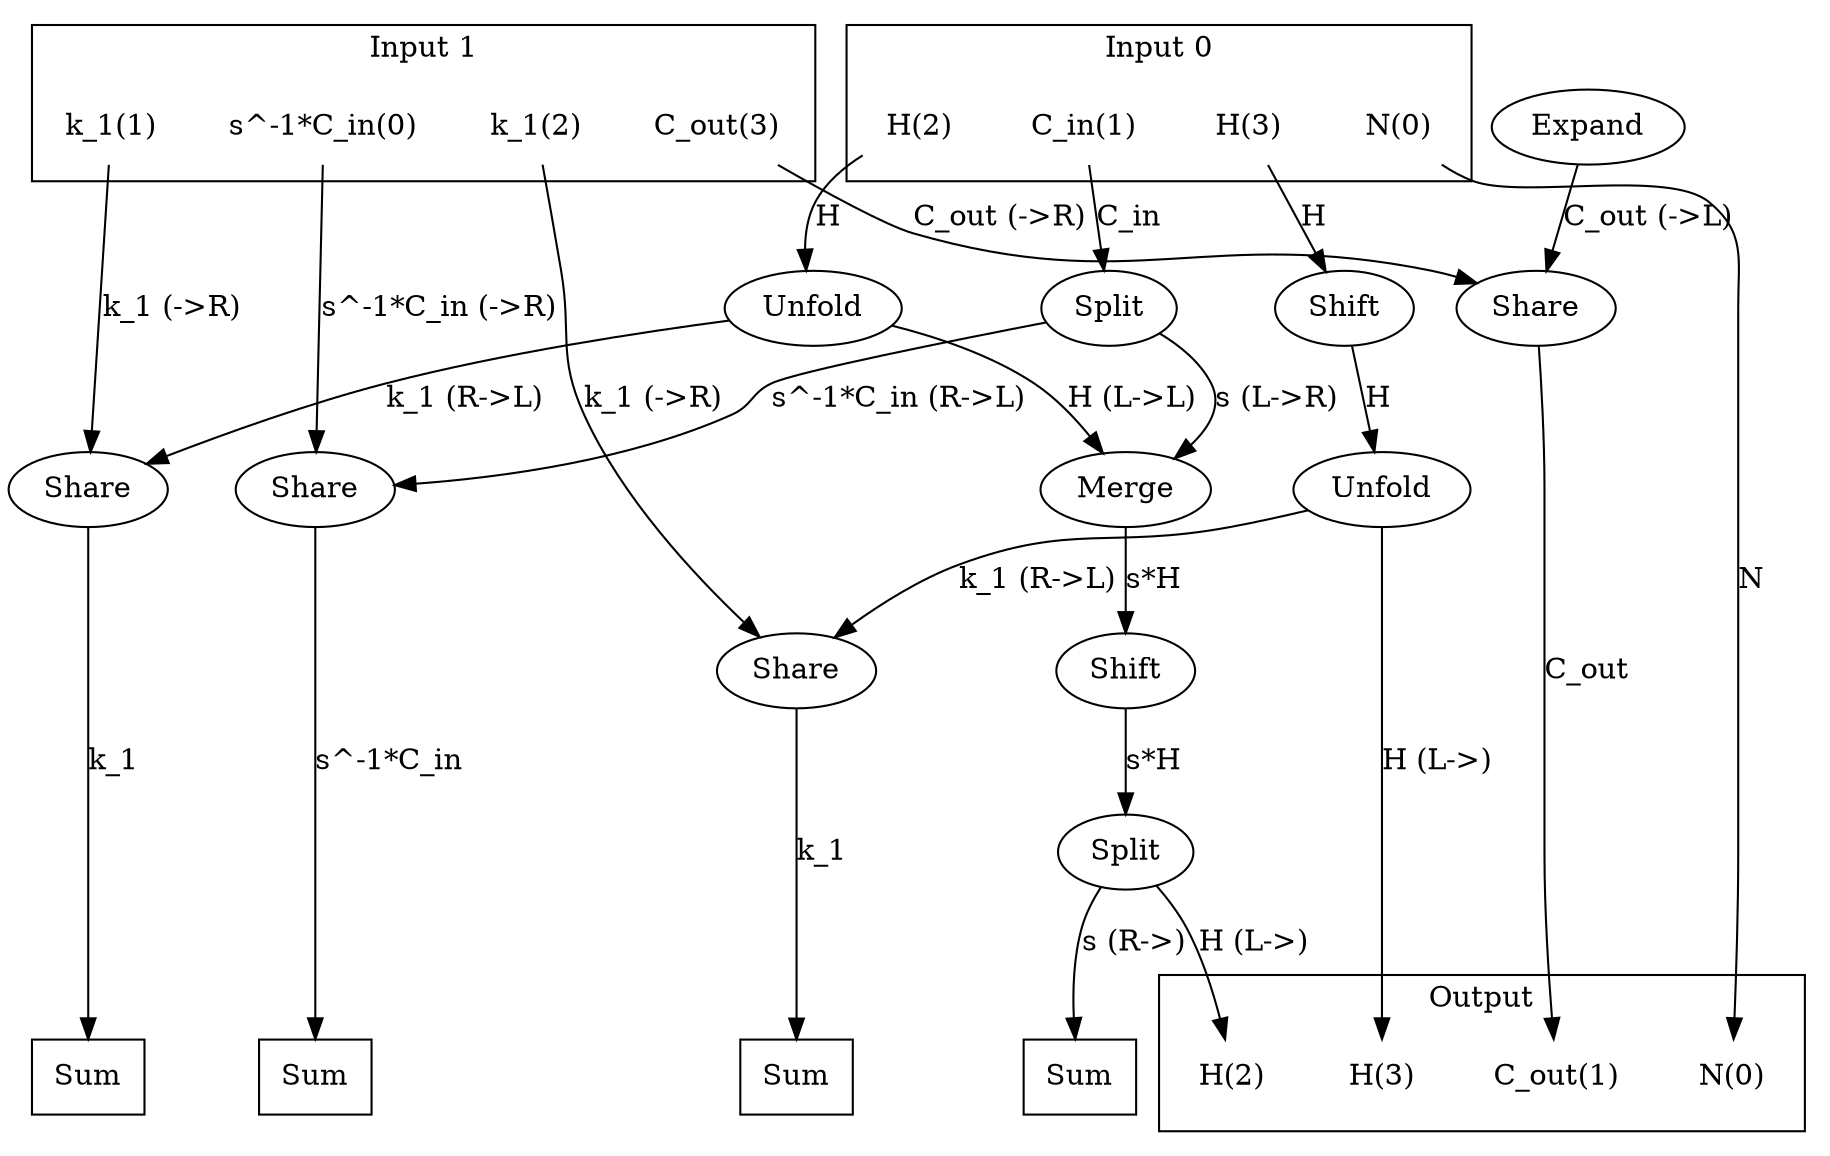 digraph kernel_generated {
newrank = true;
op_0x7f3398003bf0 [label="Split"];
op_0x7f33bc5440f0 [label="Split"];
op_0x7f34e8032b40 [label="Unfold"];
op_0x7f3510005840 [label="Share"];
op_0x7f35fc1e9fc0 [label="Unfold"];
op_0x7f3614025bf0 [label="Merge"];
op_0x7f3628004ad0 [label="Share"];
op_0x7f3628004d50 [label="Share"];
op_0x7f3668004000 [label="Share"];
op_0x7f36680046b8 [label="Expand"];
op_0x7f36680059d0 [label="Shift"];
op_0x7f36740a1e80 [label="Shift"];
reduce_0x7f2ec4002de8 [label="Sum", shape=box];
reduce_0x7f2ec4001998 [label="Sum", shape=box];
reduce_0x7f2ec40019b0 [label="Sum", shape=box];
reduce_0x7f2ec4005740 [label="Sum", shape=box];
subgraph cluster_out {
label = "Output";
out_0 [label="N(0)", shape=none];
out_1 [label="C_out(1)", shape=none];
out_2 [label="H(2)", shape=none];
out_3 [label="H(3)", shape=none];
}
{ rank = same;
reduce_0x7f2ec4002de8;
reduce_0x7f2ec4001998;
reduce_0x7f2ec40019b0;
reduce_0x7f2ec4005740;
out_0;
out_1;
out_2;
out_3;
}
subgraph cluster_in_0 {
label = "Input 0";
in_0_0 [label="N(0)", shape=none];
in_0_1 [label="C_in(1)", shape=none];
in_0_2 [label="H(2)", shape=none];
in_0_3 [label="H(3)", shape=none];
}
subgraph cluster_in_1 {
label = "Input 1";
in_1_0 [label="s^-1*C_in(0)", shape=none];
in_1_1 [label="k_1(1)", shape=none];
in_1_2 [label="k_1(2)", shape=none];
in_1_3 [label="C_out(3)", shape=none];
}
{ rank = same;
in_0_0;
in_0_1;
in_0_2;
in_0_3;
in_1_0;
in_1_1;
in_1_2;
in_1_3;
}
in_0_0 -> out_0 [label="N"];
in_0_1 -> op_0x7f33bc5440f0 [label="C_in"];
in_0_2 -> op_0x7f35fc1e9fc0 [label="H"];
in_0_3 -> op_0x7f36740a1e80 [label="H"];
in_1_0 -> op_0x7f3628004ad0 [label="s^-1*C_in (->R)"];
in_1_1 -> op_0x7f3628004d50 [label="k_1 (->R)"];
in_1_2 -> op_0x7f3510005840 [label="k_1 (->R)"];
in_1_3 -> op_0x7f3668004000 [label="C_out (->R)"];
op_0x7f3668004000 -> out_1 [label="C_out"];
op_0x7f3398003bf0 -> out_2 [label="H (L->)"];
op_0x7f34e8032b40 -> out_3 [label="H (L->)"];
op_0x7f3628004d50 -> reduce_0x7f2ec4001998 [label="k_1"];
op_0x7f3510005840 -> reduce_0x7f2ec40019b0 [label="k_1"];
op_0x7f3398003bf0 -> reduce_0x7f2ec4002de8 [label="s (R->)"];
op_0x7f3628004ad0 -> reduce_0x7f2ec4005740 [label="s^-1*C_in"];
op_0x7f36680059d0 -> op_0x7f3398003bf0 [label="s*H"];
op_0x7f36740a1e80 -> op_0x7f34e8032b40 [label="H"];
op_0x7f34e8032b40 -> op_0x7f3510005840 [label="k_1 (R->L)"];
op_0x7f35fc1e9fc0 -> op_0x7f3614025bf0 [label="H (L->L)"];
op_0x7f33bc5440f0 -> op_0x7f3614025bf0 [label="s (L->R)"];
op_0x7f33bc5440f0 -> op_0x7f3628004ad0 [label="s^-1*C_in (R->L)"];
op_0x7f35fc1e9fc0 -> op_0x7f3628004d50 [label="k_1 (R->L)"];
op_0x7f36680046b8 -> op_0x7f3668004000 [label="C_out (->L)"];
op_0x7f3614025bf0 -> op_0x7f36680059d0 [label="s*H"];
}
